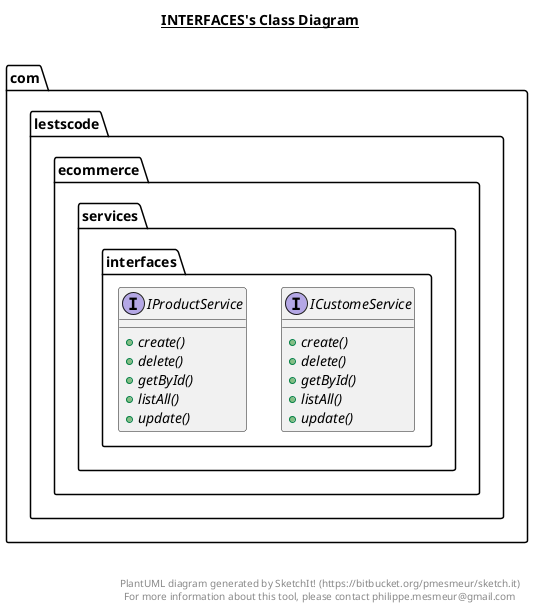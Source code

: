@startuml

title __INTERFACES's Class Diagram__\n

  namespace com.lestscode.ecommerce {
    namespace services {
      namespace interfaces {
        interface com.lestscode.ecommerce.services.interfaces.ICustomeService {
            {abstract} + create()
            {abstract} + delete()
            {abstract} + getById()
            {abstract} + listAll()
            {abstract} + update()
        }
      }
    }
  }
  

  namespace com.lestscode.ecommerce {
    namespace services {
      namespace interfaces {
        interface com.lestscode.ecommerce.services.interfaces.IProductService {
            {abstract} + create()
            {abstract} + delete()
            {abstract} + getById()
            {abstract} + listAll()
            {abstract} + update()
        }
      }
    }
  }
  



right footer


PlantUML diagram generated by SketchIt! (https://bitbucket.org/pmesmeur/sketch.it)
For more information about this tool, please contact philippe.mesmeur@gmail.com
endfooter

@enduml
